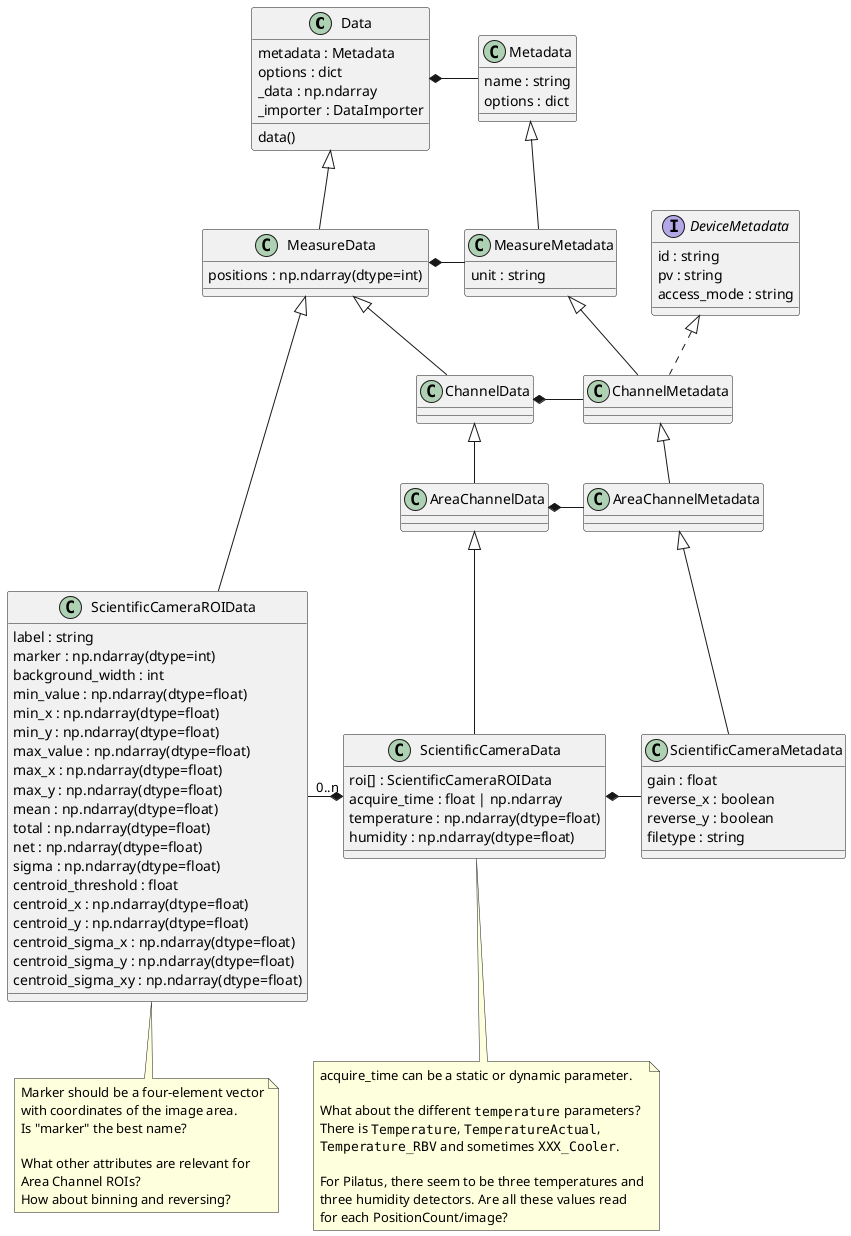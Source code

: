 @startuml
'https://plantuml.com/class-diagram

class Data {
    metadata : Metadata
    options : dict
    _data : np.ndarray
    _importer : DataImporter
    data()
}

Data *- Metadata

class MeasureData extends Data {
    {field} positions : np.ndarray(dtype=int)
}

MeasureData *- MeasureMetadata

class ChannelData extends MeasureData

ChannelData *- ChannelMetadata

class AreaChannelData extends ChannelData

AreaChannelData *- AreaChannelMetadata

class ScientificCameraData extends AreaChannelData {
    roi[] : ScientificCameraROIData
    acquire_time : float | np.ndarray
    {field} temperature : np.ndarray(dtype=float)
    {field} humidity : np.ndarray(dtype=float)
}
note bottom of ScientificCameraData
    acquire_time can be a static or dynamic parameter.

    What about the different ""temperature"" parameters?
    There is ""Temperature"", ""TemperatureActual"",
    ""Temperature_RBV"" and sometimes ""XXX_Cooler"".

    For Pilatus, there seem to be three temperatures and
    three humidity detectors. Are all these values read
    for each PositionCount/image?
end note

ScientificCameraData *- ScientificCameraMetadata

ScientificCameraROIData -[hidden]> ScientificCameraData
ScientificCameraROIData "0..n" -* ScientificCameraData
ScientificCameraROIData -[hidden]> ScientificCameraData

class ScientificCameraROIData extends MeasureData{
    {field} label : string
    {field} marker : np.ndarray(dtype=int)
    background_width : int
    {field} min_value : np.ndarray(dtype=float)
    {field} min_x : np.ndarray(dtype=float)
    {field} min_y : np.ndarray(dtype=float)
    {field} max_value : np.ndarray(dtype=float)
    {field} max_x : np.ndarray(dtype=float)
    {field} max_y : np.ndarray(dtype=float)
    {field} mean : np.ndarray(dtype=float)
    {field} total : np.ndarray(dtype=float)
    {field} net : np.ndarray(dtype=float)
    {field} sigma : np.ndarray(dtype=float)
    centroid_threshold : float
    {field} centroid_x : np.ndarray(dtype=float)
    {field} centroid_y : np.ndarray(dtype=float)
    {field} centroid_sigma_x : np.ndarray(dtype=float)
    {field} centroid_sigma_y : np.ndarray(dtype=float)
    {field} centroid_sigma_xy : np.ndarray(dtype=float)
}
note bottom of ScientificCameraROIData
    Marker should be a four-element vector
    with coordinates of the image area.
    Is "marker" the best name?

    What other attributes are relevant for
    Area Channel ROIs?
    How about binning and reversing?
end note


class Metadata {
    name : string
    options : dict
}

class MeasureMetadata extends Metadata {
    unit : string
}

interface DeviceMetadata {
    id : string
    pv : string
    access_mode : string
}

MeasureMetadata -[hidden]> DeviceMetadata

class ChannelMetadata extends MeasureMetadata implements DeviceMetadata

class AreaChannelMetadata extends ChannelMetadata

class ScientificCameraMetadata extends AreaChannelMetadata {
    gain : float
    reverse_x : boolean
    reverse_y : boolean
    filetype : string
}

@enduml